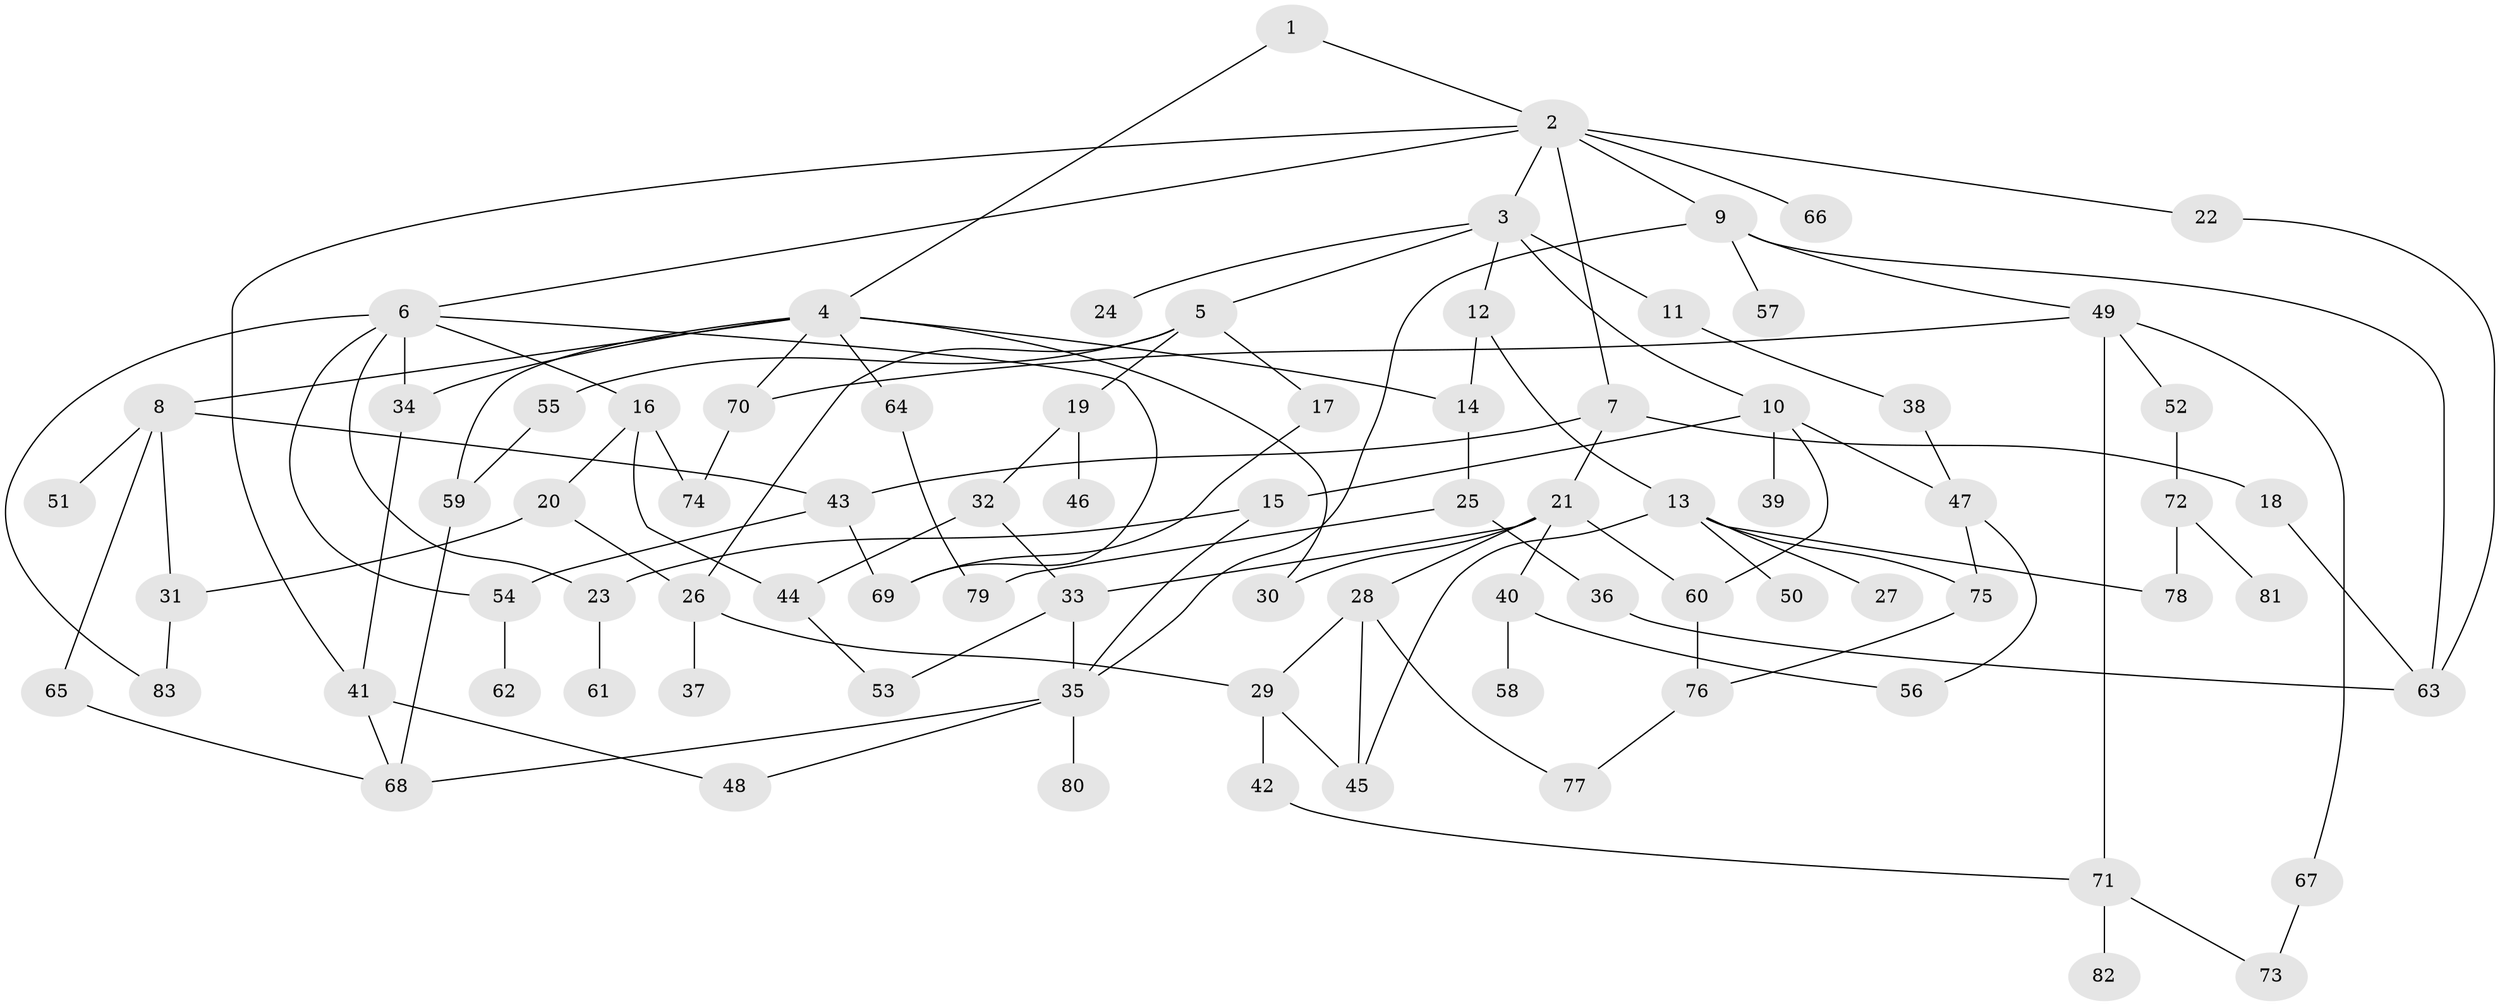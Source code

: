 // coarse degree distribution, {8: 0.03571428571428571, 7: 0.07142857142857142, 5: 0.05357142857142857, 6: 0.03571428571428571, 4: 0.19642857142857142, 2: 0.16071428571428573, 3: 0.26785714285714285, 1: 0.17857142857142858}
// Generated by graph-tools (version 1.1) at 2025/51/02/27/25 19:51:38]
// undirected, 83 vertices, 122 edges
graph export_dot {
graph [start="1"]
  node [color=gray90,style=filled];
  1;
  2;
  3;
  4;
  5;
  6;
  7;
  8;
  9;
  10;
  11;
  12;
  13;
  14;
  15;
  16;
  17;
  18;
  19;
  20;
  21;
  22;
  23;
  24;
  25;
  26;
  27;
  28;
  29;
  30;
  31;
  32;
  33;
  34;
  35;
  36;
  37;
  38;
  39;
  40;
  41;
  42;
  43;
  44;
  45;
  46;
  47;
  48;
  49;
  50;
  51;
  52;
  53;
  54;
  55;
  56;
  57;
  58;
  59;
  60;
  61;
  62;
  63;
  64;
  65;
  66;
  67;
  68;
  69;
  70;
  71;
  72;
  73;
  74;
  75;
  76;
  77;
  78;
  79;
  80;
  81;
  82;
  83;
  1 -- 2;
  1 -- 4;
  2 -- 3;
  2 -- 6;
  2 -- 7;
  2 -- 9;
  2 -- 22;
  2 -- 41;
  2 -- 66;
  3 -- 5;
  3 -- 10;
  3 -- 11;
  3 -- 12;
  3 -- 24;
  4 -- 8;
  4 -- 30;
  4 -- 34;
  4 -- 59;
  4 -- 64;
  4 -- 70;
  4 -- 14;
  5 -- 17;
  5 -- 19;
  5 -- 26;
  5 -- 55;
  6 -- 16;
  6 -- 23;
  6 -- 54;
  6 -- 34;
  6 -- 69;
  6 -- 83;
  7 -- 18;
  7 -- 21;
  7 -- 43;
  8 -- 31;
  8 -- 51;
  8 -- 65;
  8 -- 43;
  9 -- 49;
  9 -- 57;
  9 -- 35;
  9 -- 63;
  10 -- 15;
  10 -- 39;
  10 -- 60;
  10 -- 47;
  11 -- 38;
  12 -- 13;
  12 -- 14;
  13 -- 27;
  13 -- 50;
  13 -- 75;
  13 -- 78;
  13 -- 45;
  14 -- 25;
  15 -- 23;
  15 -- 35;
  16 -- 20;
  16 -- 44;
  16 -- 74;
  17 -- 69;
  18 -- 63;
  19 -- 32;
  19 -- 46;
  20 -- 31;
  20 -- 26;
  21 -- 28;
  21 -- 33;
  21 -- 40;
  21 -- 60;
  21 -- 30;
  22 -- 63;
  23 -- 61;
  25 -- 36;
  25 -- 79;
  26 -- 37;
  26 -- 29;
  28 -- 29;
  28 -- 45;
  28 -- 77;
  29 -- 42;
  29 -- 45;
  31 -- 83;
  32 -- 44;
  32 -- 33;
  33 -- 35;
  33 -- 53;
  34 -- 41;
  35 -- 48;
  35 -- 80;
  35 -- 68;
  36 -- 63;
  38 -- 47;
  40 -- 56;
  40 -- 58;
  41 -- 68;
  41 -- 48;
  42 -- 71;
  43 -- 69;
  43 -- 54;
  44 -- 53;
  47 -- 75;
  47 -- 56;
  49 -- 52;
  49 -- 67;
  49 -- 70;
  49 -- 71;
  52 -- 72;
  54 -- 62;
  55 -- 59;
  59 -- 68;
  60 -- 76;
  64 -- 79;
  65 -- 68;
  67 -- 73;
  70 -- 74;
  71 -- 73;
  71 -- 82;
  72 -- 81;
  72 -- 78;
  75 -- 76;
  76 -- 77;
}
